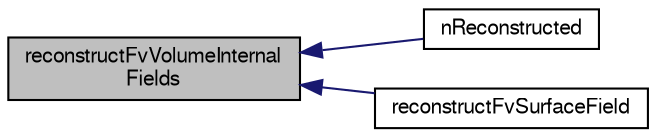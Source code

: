 digraph "reconstructFvVolumeInternalFields"
{
  bgcolor="transparent";
  edge [fontname="FreeSans",fontsize="10",labelfontname="FreeSans",labelfontsize="10"];
  node [fontname="FreeSans",fontsize="10",shape=record];
  rankdir="LR";
  Node694 [label="reconstructFvVolumeInternal\lFields",height=0.2,width=0.4,color="black", fillcolor="grey75", style="filled", fontcolor="black"];
  Node694 -> Node695 [dir="back",color="midnightblue",fontsize="10",style="solid",fontname="FreeSans"];
  Node695 [label="nReconstructed",height=0.2,width=0.4,color="black",URL="$a28646.html#ab2292d4054820892410d1ff742d3e6fc",tooltip="Return number of fields reconstructed. "];
  Node694 -> Node696 [dir="back",color="midnightblue",fontsize="10",style="solid",fontname="FreeSans"];
  Node696 [label="reconstructFvSurfaceField",height=0.2,width=0.4,color="black",URL="$a28646.html#a55ca9ccd6709734e2636ffaa2e855105"];
}
